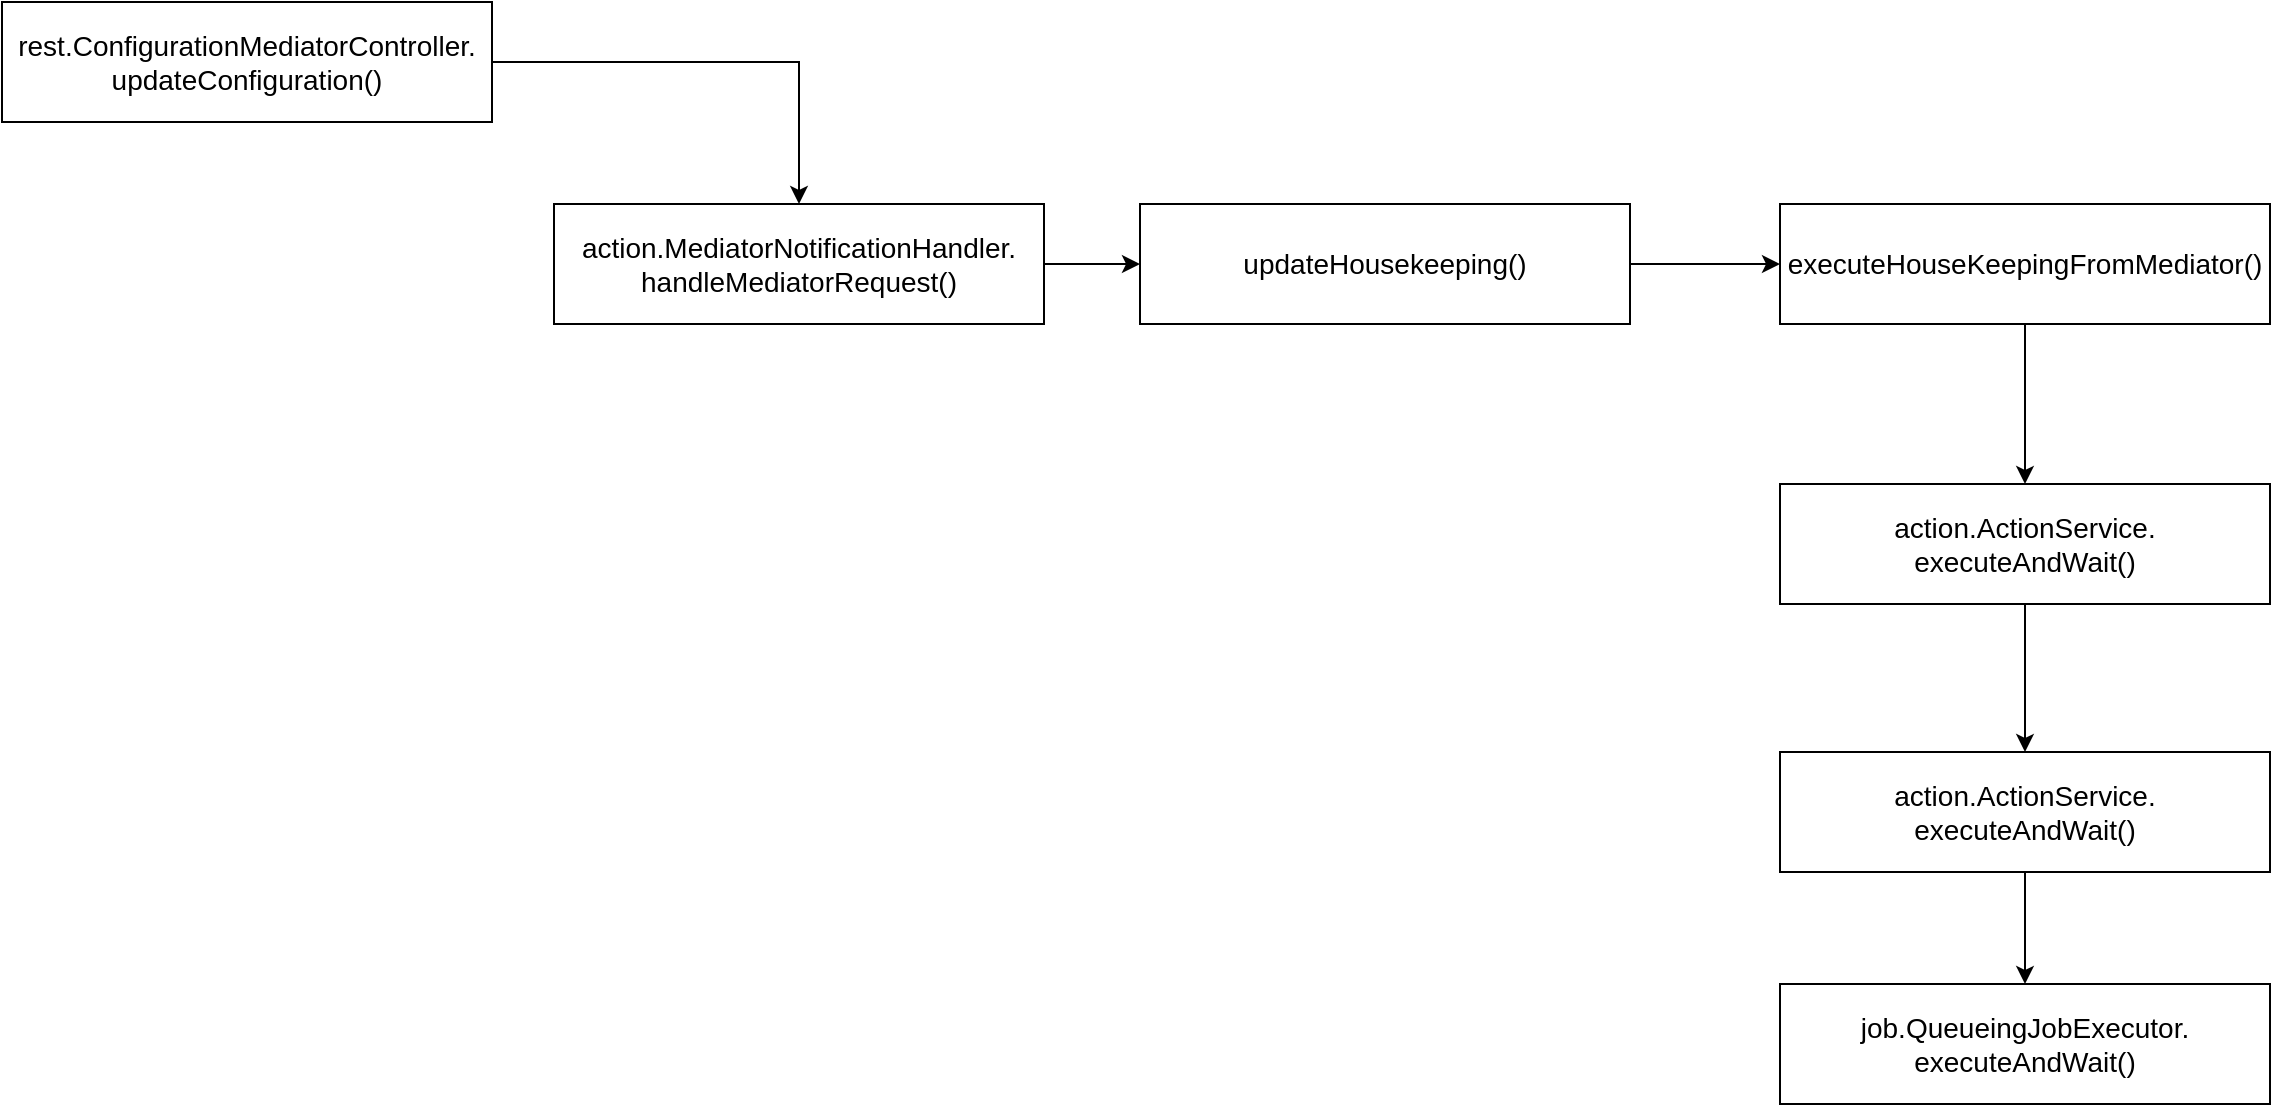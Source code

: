 <mxfile version="15.5.9" type="github">
  <diagram id="xOr9VJNu6fuvu3wcx3Jr" name="Page-1">
    <mxGraphModel dx="652" dy="554" grid="0" gridSize="10" guides="1" tooltips="1" connect="1" arrows="1" fold="1" page="0" pageScale="1" pageWidth="827" pageHeight="1169" math="0" shadow="0">
      <root>
        <mxCell id="0" />
        <mxCell id="1" parent="0" />
        <mxCell id="tyYGvRhl7RBn9W3R3qxS-3" value="" style="edgeStyle=orthogonalEdgeStyle;rounded=0;orthogonalLoop=1;jettySize=auto;html=1;" edge="1" parent="1" source="tyYGvRhl7RBn9W3R3qxS-1" target="tyYGvRhl7RBn9W3R3qxS-2">
          <mxGeometry relative="1" as="geometry" />
        </mxCell>
        <UserObject label="&lt;div style=&quot;color: rgb(0 , 0 , 0) ; font-family: &amp;#34;helvetica&amp;#34; ; font-size: 14px ; font-style: normal ; letter-spacing: normal ; text-align: center ; text-indent: 0px ; text-transform: none ; word-spacing: 0px ; background-color: rgb(255 , 255 , 255)&quot;&gt;rest.ConfigurationMediatorController.&lt;/div&gt;&lt;div style=&quot;color: rgb(0 , 0 , 0) ; font-family: &amp;#34;helvetica&amp;#34; ; font-size: 14px ; font-style: normal ; letter-spacing: normal ; text-align: center ; text-indent: 0px ; text-transform: none ; word-spacing: 0px ; background-color: rgb(255 , 255 , 255)&quot;&gt;updateConfiguration()&lt;/div&gt;" id="tyYGvRhl7RBn9W3R3qxS-1">
          <mxCell style="whiteSpace=wrap;html=1;align=center;treeFolding=1;treeMoving=1;newEdgeStyle={&quot;edgeStyle&quot;:&quot;elbowEdgeStyle&quot;,&quot;startArrow&quot;:&quot;none&quot;,&quot;endArrow&quot;:&quot;none&quot;};fontStyle=0;fontSize=14;" vertex="1" parent="1">
            <mxGeometry x="467" y="120" width="245" height="60" as="geometry" />
          </mxCell>
        </UserObject>
        <mxCell id="tyYGvRhl7RBn9W3R3qxS-13" value="" style="edgeStyle=orthogonalEdgeStyle;rounded=0;orthogonalLoop=1;jettySize=auto;html=1;" edge="1" parent="1" source="tyYGvRhl7RBn9W3R3qxS-2" target="tyYGvRhl7RBn9W3R3qxS-12">
          <mxGeometry relative="1" as="geometry" />
        </mxCell>
        <UserObject label="&lt;div style=&quot;color: rgb(0 , 0 , 0) ; font-family: &amp;#34;helvetica&amp;#34; ; font-size: 14px ; font-style: normal ; letter-spacing: normal ; text-align: center ; text-indent: 0px ; text-transform: none ; word-spacing: 0px ; background-color: rgb(255 , 255 , 255)&quot;&gt;action.MediatorNotificationHandler.&lt;/div&gt;&lt;div style=&quot;color: rgb(0 , 0 , 0) ; font-family: &amp;#34;helvetica&amp;#34; ; font-size: 14px ; font-style: normal ; letter-spacing: normal ; text-align: center ; text-indent: 0px ; text-transform: none ; word-spacing: 0px ; background-color: rgb(255 , 255 , 255)&quot;&gt;handleMediatorRequest()&lt;/div&gt;" id="tyYGvRhl7RBn9W3R3qxS-2">
          <mxCell style="whiteSpace=wrap;html=1;align=center;treeFolding=1;treeMoving=1;newEdgeStyle={&quot;edgeStyle&quot;:&quot;elbowEdgeStyle&quot;,&quot;startArrow&quot;:&quot;none&quot;,&quot;endArrow&quot;:&quot;none&quot;};fontStyle=0;fontSize=14;" vertex="1" parent="1">
            <mxGeometry x="743" y="221" width="245" height="60" as="geometry" />
          </mxCell>
        </UserObject>
        <mxCell id="tyYGvRhl7RBn9W3R3qxS-15" value="" style="edgeStyle=orthogonalEdgeStyle;rounded=0;orthogonalLoop=1;jettySize=auto;html=1;" edge="1" parent="1" source="tyYGvRhl7RBn9W3R3qxS-12" target="tyYGvRhl7RBn9W3R3qxS-14">
          <mxGeometry relative="1" as="geometry" />
        </mxCell>
        <UserObject label="&lt;div style=&quot;color: rgb(0 , 0 , 0) ; font-family: &amp;#34;helvetica&amp;#34; ; font-size: 14px ; font-style: normal ; letter-spacing: normal ; text-align: center ; text-indent: 0px ; text-transform: none ; word-spacing: 0px ; background-color: rgb(255 , 255 , 255)&quot;&gt;updateHousekeeping()&lt;/div&gt;" id="tyYGvRhl7RBn9W3R3qxS-12">
          <mxCell style="whiteSpace=wrap;html=1;align=center;treeFolding=1;treeMoving=1;newEdgeStyle={&quot;edgeStyle&quot;:&quot;elbowEdgeStyle&quot;,&quot;startArrow&quot;:&quot;none&quot;,&quot;endArrow&quot;:&quot;none&quot;};fontStyle=0;fontSize=14;" vertex="1" parent="1">
            <mxGeometry x="1036" y="221" width="245" height="60" as="geometry" />
          </mxCell>
        </UserObject>
        <mxCell id="tyYGvRhl7RBn9W3R3qxS-17" value="" style="edgeStyle=orthogonalEdgeStyle;rounded=0;orthogonalLoop=1;jettySize=auto;html=1;" edge="1" parent="1" source="tyYGvRhl7RBn9W3R3qxS-14" target="tyYGvRhl7RBn9W3R3qxS-16">
          <mxGeometry relative="1" as="geometry" />
        </mxCell>
        <UserObject label="&lt;div style=&quot;text-align: center ; text-indent: 0px ; background-color: rgb(255 , 255 , 255)&quot;&gt;&lt;font face=&quot;helvetica&quot;&gt;&lt;span style=&quot;font-size: 14px&quot;&gt;executeHouseKeepingFromMediator()&lt;/span&gt;&lt;/font&gt;&lt;br&gt;&lt;/div&gt;" id="tyYGvRhl7RBn9W3R3qxS-14">
          <mxCell style="whiteSpace=wrap;html=1;align=center;treeFolding=1;treeMoving=1;newEdgeStyle={&quot;edgeStyle&quot;:&quot;elbowEdgeStyle&quot;,&quot;startArrow&quot;:&quot;none&quot;,&quot;endArrow&quot;:&quot;none&quot;};fontStyle=0;fontSize=14;" vertex="1" parent="1">
            <mxGeometry x="1356" y="221" width="245" height="60" as="geometry" />
          </mxCell>
        </UserObject>
        <mxCell id="tyYGvRhl7RBn9W3R3qxS-19" value="" style="edgeStyle=orthogonalEdgeStyle;rounded=0;orthogonalLoop=1;jettySize=auto;html=1;" edge="1" parent="1" source="tyYGvRhl7RBn9W3R3qxS-16" target="tyYGvRhl7RBn9W3R3qxS-18">
          <mxGeometry relative="1" as="geometry" />
        </mxCell>
        <UserObject label="&lt;div style=&quot;text-align: center ; text-indent: 0px ; background-color: rgb(255 , 255 , 255)&quot;&gt;&lt;font face=&quot;helvetica&quot;&gt;&lt;span style=&quot;font-size: 14px&quot;&gt;action.ActionService.&lt;/span&gt;&lt;/font&gt;&lt;br&gt;&lt;/div&gt;&lt;div style=&quot;text-align: center ; text-indent: 0px ; background-color: rgb(255 , 255 , 255)&quot;&gt;&lt;font face=&quot;helvetica&quot;&gt;&lt;span style=&quot;font-size: 14px&quot;&gt;executeAndWait()&lt;/span&gt;&lt;/font&gt;&lt;/div&gt;" id="tyYGvRhl7RBn9W3R3qxS-16">
          <mxCell style="whiteSpace=wrap;html=1;align=center;treeFolding=1;treeMoving=1;newEdgeStyle={&quot;edgeStyle&quot;:&quot;elbowEdgeStyle&quot;,&quot;startArrow&quot;:&quot;none&quot;,&quot;endArrow&quot;:&quot;none&quot;};fontStyle=0;fontSize=14;" vertex="1" parent="1">
            <mxGeometry x="1356" y="361" width="245" height="60" as="geometry" />
          </mxCell>
        </UserObject>
        <mxCell id="tyYGvRhl7RBn9W3R3qxS-21" value="" style="edgeStyle=orthogonalEdgeStyle;rounded=0;orthogonalLoop=1;jettySize=auto;html=1;" edge="1" parent="1" source="tyYGvRhl7RBn9W3R3qxS-18" target="tyYGvRhl7RBn9W3R3qxS-20">
          <mxGeometry relative="1" as="geometry" />
        </mxCell>
        <UserObject label="&lt;div style=&quot;text-align: center ; text-indent: 0px ; background-color: rgb(255 , 255 , 255)&quot;&gt;&lt;font face=&quot;helvetica&quot;&gt;&lt;span style=&quot;font-size: 14px&quot;&gt;action.ActionService.&lt;/span&gt;&lt;/font&gt;&lt;br&gt;&lt;/div&gt;&lt;div style=&quot;text-align: center ; text-indent: 0px ; background-color: rgb(255 , 255 , 255)&quot;&gt;&lt;font face=&quot;helvetica&quot;&gt;&lt;span style=&quot;font-size: 14px&quot;&gt;executeAndWait()&lt;/span&gt;&lt;/font&gt;&lt;/div&gt;" id="tyYGvRhl7RBn9W3R3qxS-18">
          <mxCell style="whiteSpace=wrap;html=1;align=center;treeFolding=1;treeMoving=1;newEdgeStyle={&quot;edgeStyle&quot;:&quot;elbowEdgeStyle&quot;,&quot;startArrow&quot;:&quot;none&quot;,&quot;endArrow&quot;:&quot;none&quot;};fontStyle=0;fontSize=14;" vertex="1" parent="1">
            <mxGeometry x="1356" y="495" width="245" height="60" as="geometry" />
          </mxCell>
        </UserObject>
        <UserObject label="&lt;div style=&quot;text-align: center ; text-indent: 0px ; background-color: rgb(255 , 255 , 255)&quot;&gt;&lt;font face=&quot;helvetica&quot;&gt;&lt;span style=&quot;font-size: 14px&quot;&gt;job.QueueingJobExecutor.&lt;/span&gt;&lt;/font&gt;&lt;br&gt;&lt;/div&gt;&lt;div style=&quot;text-align: center ; text-indent: 0px ; background-color: rgb(255 , 255 , 255)&quot;&gt;&lt;font face=&quot;helvetica&quot;&gt;&lt;span style=&quot;font-size: 14px&quot;&gt;executeAndWait()&lt;/span&gt;&lt;/font&gt;&lt;/div&gt;" id="tyYGvRhl7RBn9W3R3qxS-20">
          <mxCell style="whiteSpace=wrap;html=1;align=center;treeFolding=1;treeMoving=1;newEdgeStyle={&quot;edgeStyle&quot;:&quot;elbowEdgeStyle&quot;,&quot;startArrow&quot;:&quot;none&quot;,&quot;endArrow&quot;:&quot;none&quot;};fontStyle=0;fontSize=14;" vertex="1" parent="1">
            <mxGeometry x="1356" y="611" width="245" height="60" as="geometry" />
          </mxCell>
        </UserObject>
      </root>
    </mxGraphModel>
  </diagram>
</mxfile>
